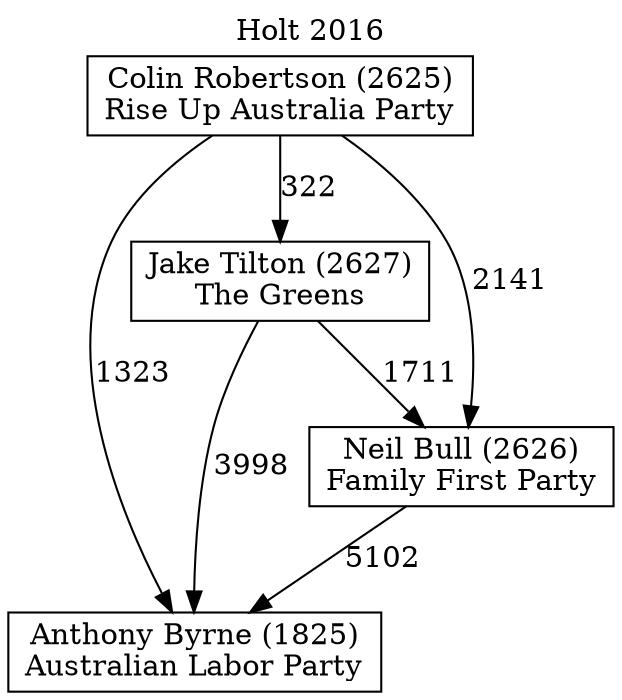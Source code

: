 // House preference flow
digraph "Anthony Byrne (1825)_Holt_2016" {
	graph [label="Holt 2016" labelloc=t mclimit=10]
	node [shape=box]
	"Anthony Byrne (1825)" [label="Anthony Byrne (1825)
Australian Labor Party"]
	"Colin Robertson (2625)" [label="Colin Robertson (2625)
Rise Up Australia Party"]
	"Jake Tilton (2627)" [label="Jake Tilton (2627)
The Greens"]
	"Neil Bull (2626)" [label="Neil Bull (2626)
Family First Party"]
	"Colin Robertson (2625)" -> "Anthony Byrne (1825)" [label=1323]
	"Colin Robertson (2625)" -> "Jake Tilton (2627)" [label=322]
	"Colin Robertson (2625)" -> "Neil Bull (2626)" [label=2141]
	"Jake Tilton (2627)" -> "Anthony Byrne (1825)" [label=3998]
	"Jake Tilton (2627)" -> "Neil Bull (2626)" [label=1711]
	"Neil Bull (2626)" -> "Anthony Byrne (1825)" [label=5102]
}
